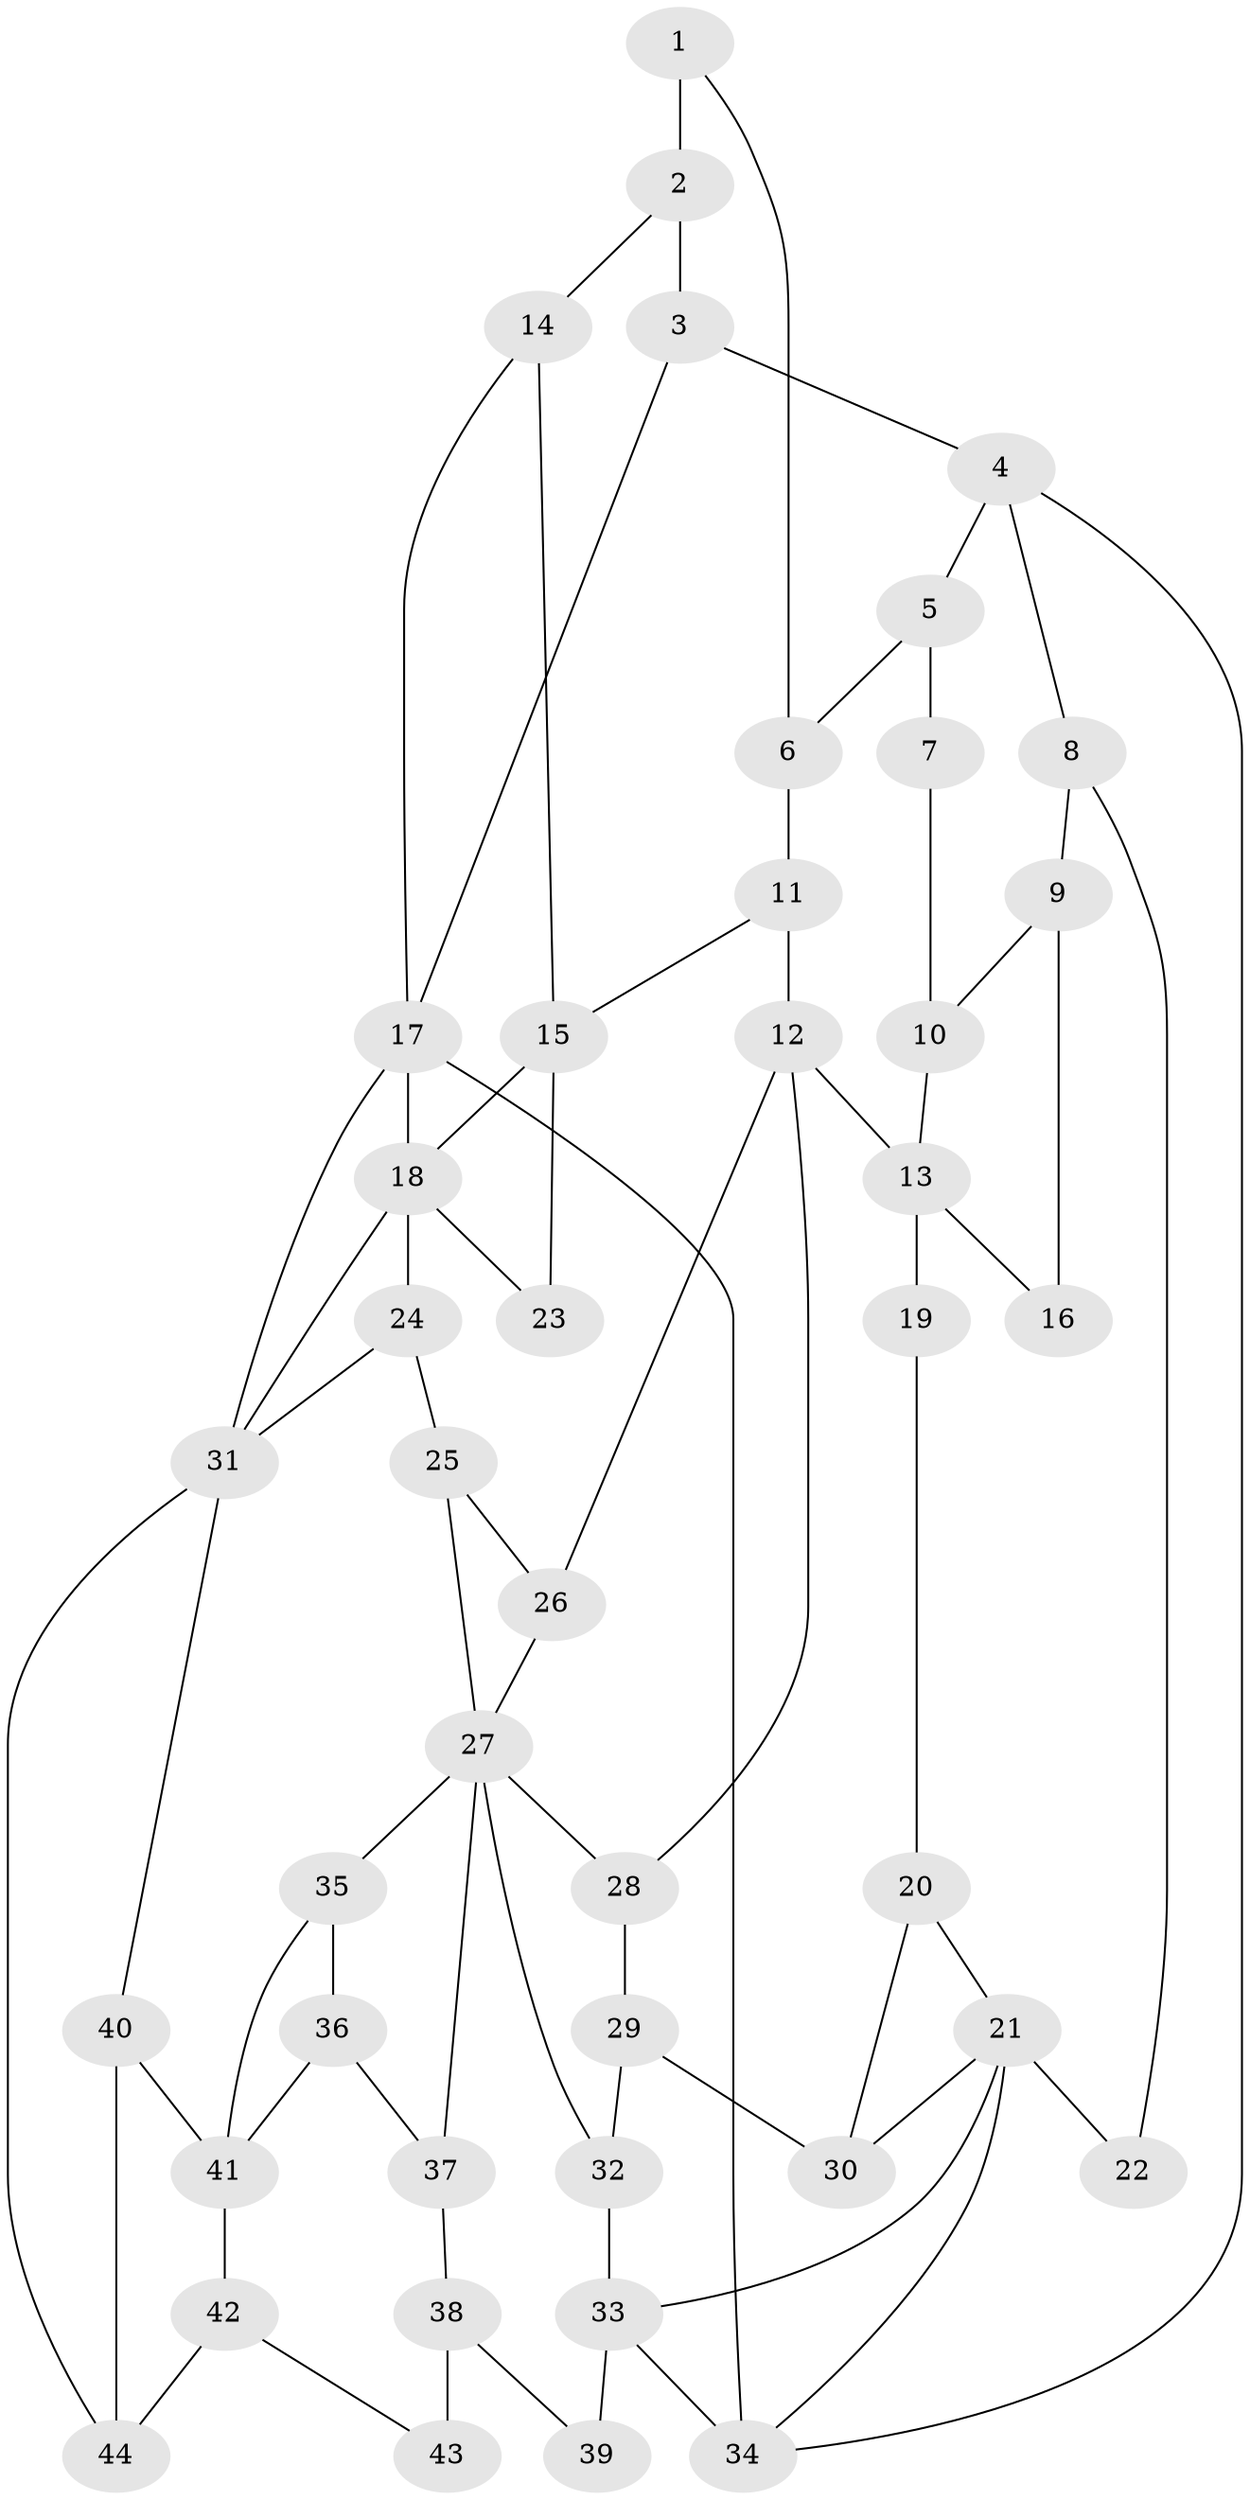 // original degree distribution, {3: 0.03409090909090909, 4: 0.25, 6: 0.25, 5: 0.4659090909090909}
// Generated by graph-tools (version 1.1) at 2025/38/03/09/25 02:38:43]
// undirected, 44 vertices, 71 edges
graph export_dot {
graph [start="1"]
  node [color=gray90,style=filled];
  1;
  2;
  3;
  4;
  5;
  6;
  7;
  8;
  9;
  10;
  11;
  12;
  13;
  14;
  15;
  16;
  17;
  18;
  19;
  20;
  21;
  22;
  23;
  24;
  25;
  26;
  27;
  28;
  29;
  30;
  31;
  32;
  33;
  34;
  35;
  36;
  37;
  38;
  39;
  40;
  41;
  42;
  43;
  44;
  1 -- 2 [weight=2.0];
  1 -- 6 [weight=1.0];
  2 -- 3 [weight=2.0];
  2 -- 14 [weight=2.0];
  3 -- 4 [weight=1.0];
  3 -- 17 [weight=1.0];
  4 -- 5 [weight=1.0];
  4 -- 8 [weight=1.0];
  4 -- 34 [weight=1.0];
  5 -- 6 [weight=1.0];
  5 -- 7 [weight=2.0];
  6 -- 11 [weight=1.0];
  7 -- 10 [weight=1.0];
  8 -- 9 [weight=1.0];
  8 -- 22 [weight=1.0];
  9 -- 10 [weight=1.0];
  9 -- 16 [weight=2.0];
  10 -- 13 [weight=1.0];
  11 -- 12 [weight=2.0];
  11 -- 15 [weight=2.0];
  12 -- 13 [weight=2.0];
  12 -- 26 [weight=1.0];
  12 -- 28 [weight=1.0];
  13 -- 16 [weight=1.0];
  13 -- 19 [weight=2.0];
  14 -- 15 [weight=1.0];
  14 -- 17 [weight=1.0];
  15 -- 18 [weight=1.0];
  15 -- 23 [weight=2.0];
  17 -- 18 [weight=1.0];
  17 -- 31 [weight=2.0];
  17 -- 34 [weight=1.0];
  18 -- 23 [weight=1.0];
  18 -- 24 [weight=1.0];
  18 -- 31 [weight=1.0];
  19 -- 20 [weight=1.0];
  20 -- 21 [weight=1.0];
  20 -- 30 [weight=1.0];
  21 -- 22 [weight=2.0];
  21 -- 30 [weight=1.0];
  21 -- 33 [weight=1.0];
  21 -- 34 [weight=1.0];
  24 -- 25 [weight=1.0];
  24 -- 31 [weight=1.0];
  25 -- 26 [weight=1.0];
  25 -- 27 [weight=1.0];
  26 -- 27 [weight=1.0];
  27 -- 28 [weight=1.0];
  27 -- 32 [weight=1.0];
  27 -- 35 [weight=1.0];
  27 -- 37 [weight=1.0];
  28 -- 29 [weight=1.0];
  29 -- 30 [weight=1.0];
  29 -- 32 [weight=1.0];
  31 -- 40 [weight=1.0];
  31 -- 44 [weight=1.0];
  32 -- 33 [weight=1.0];
  33 -- 34 [weight=1.0];
  33 -- 39 [weight=2.0];
  35 -- 36 [weight=1.0];
  35 -- 41 [weight=1.0];
  36 -- 37 [weight=1.0];
  36 -- 41 [weight=1.0];
  37 -- 38 [weight=1.0];
  38 -- 39 [weight=2.0];
  38 -- 43 [weight=2.0];
  40 -- 41 [weight=1.0];
  40 -- 44 [weight=1.0];
  41 -- 42 [weight=1.0];
  42 -- 43 [weight=1.0];
  42 -- 44 [weight=1.0];
}
